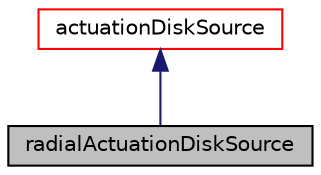 digraph "radialActuationDiskSource"
{
  bgcolor="transparent";
  edge [fontname="Helvetica",fontsize="10",labelfontname="Helvetica",labelfontsize="10"];
  node [fontname="Helvetica",fontsize="10",shape=record];
  Node4 [label="radialActuationDiskSource",height=0.2,width=0.4,color="black", fillcolor="grey75", style="filled", fontcolor="black"];
  Node5 -> Node4 [dir="back",color="midnightblue",fontsize="10",style="solid",fontname="Helvetica"];
  Node5 [label="actuationDiskSource",height=0.2,width=0.4,color="red",URL="$a24577.html",tooltip="Actuation disk source. "];
}
